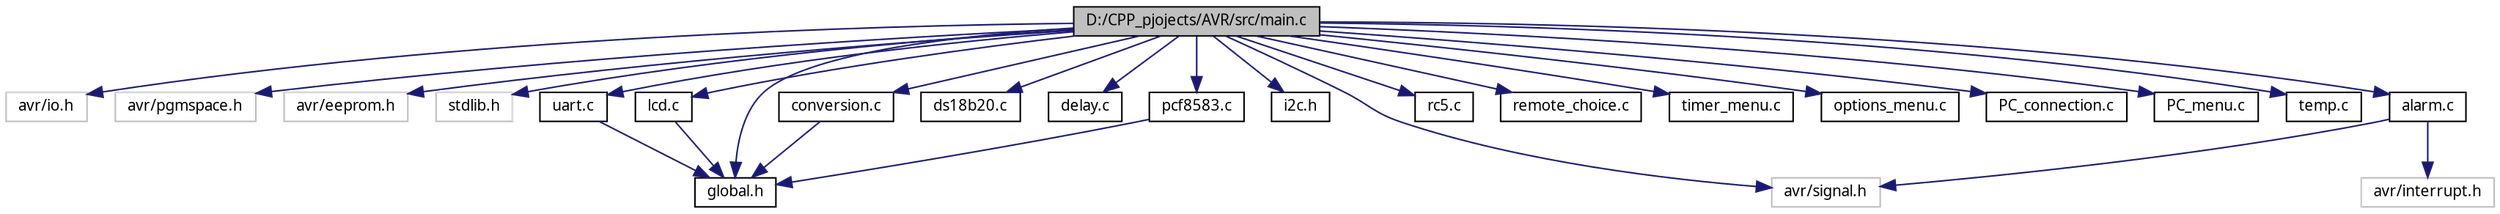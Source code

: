digraph G
{
  bgcolor="transparent";
  edge [fontname="FreeSans.ttf",fontsize=10,labelfontname="FreeSans.ttf",labelfontsize=10];
  node [fontname="FreeSans.ttf",fontsize=10,shape=record];
  Node1 [label="D:/CPP_pjojects/AVR/src/main.c",height=0.2,width=0.4,color="black", fillcolor="grey75", style="filled" fontcolor="black"];
  Node1 -> Node2 [color="midnightblue",fontsize=10,style="solid",fontname="FreeSans.ttf"];
  Node2 [label="avr/io.h",height=0.2,width=0.4,color="grey75"];
  Node1 -> Node3 [color="midnightblue",fontsize=10,style="solid",fontname="FreeSans.ttf"];
  Node3 [label="avr/pgmspace.h",height=0.2,width=0.4,color="grey75"];
  Node1 -> Node4 [color="midnightblue",fontsize=10,style="solid",fontname="FreeSans.ttf"];
  Node4 [label="avr/eeprom.h",height=0.2,width=0.4,color="grey75"];
  Node1 -> Node5 [color="midnightblue",fontsize=10,style="solid",fontname="FreeSans.ttf"];
  Node5 [label="stdlib.h",height=0.2,width=0.4,color="grey75"];
  Node1 -> Node6 [color="midnightblue",fontsize=10,style="solid",fontname="FreeSans.ttf"];
  Node6 [label="avr/signal.h",height=0.2,width=0.4,color="grey75"];
  Node1 -> Node7 [color="midnightblue",fontsize=10,style="solid",fontname="FreeSans.ttf"];
  Node7 [label="global.h",height=0.2,width=0.4,color="black",URL="$global_8h.html"];
  Node1 -> Node8 [color="midnightblue",fontsize=10,style="solid",fontname="FreeSans.ttf"];
  Node8 [label="uart.c",height=0.2,width=0.4,color="black",URL="$uart_8c.html"];
  Node8 -> Node7 [color="midnightblue",fontsize=10,style="solid",fontname="FreeSans.ttf"];
  Node1 -> Node9 [color="midnightblue",fontsize=10,style="solid",fontname="FreeSans.ttf"];
  Node9 [label="lcd.c",height=0.2,width=0.4,color="black",URL="$lcd_8c.html"];
  Node9 -> Node7 [color="midnightblue",fontsize=10,style="solid",fontname="FreeSans.ttf"];
  Node1 -> Node10 [color="midnightblue",fontsize=10,style="solid",fontname="FreeSans.ttf"];
  Node10 [label="ds18b20.c",height=0.2,width=0.4,color="black",URL="$ds18b20_8c.html"];
  Node1 -> Node11 [color="midnightblue",fontsize=10,style="solid",fontname="FreeSans.ttf"];
  Node11 [label="delay.c",height=0.2,width=0.4,color="black",URL="$delay_8c.html"];
  Node1 -> Node12 [color="midnightblue",fontsize=10,style="solid",fontname="FreeSans.ttf"];
  Node12 [label="conversion.c",height=0.2,width=0.4,color="black",URL="$conversion_8c.html"];
  Node12 -> Node7 [color="midnightblue",fontsize=10,style="solid",fontname="FreeSans.ttf"];
  Node1 -> Node13 [color="midnightblue",fontsize=10,style="solid",fontname="FreeSans.ttf"];
  Node13 [label="i2c.h",height=0.2,width=0.4,color="black",URL="$i2c_8h.html"];
  Node1 -> Node14 [color="midnightblue",fontsize=10,style="solid",fontname="FreeSans.ttf"];
  Node14 [label="pcf8583.c",height=0.2,width=0.4,color="black",URL="$pcf8583_8c.html"];
  Node14 -> Node7 [color="midnightblue",fontsize=10,style="solid",fontname="FreeSans.ttf"];
  Node1 -> Node15 [color="midnightblue",fontsize=10,style="solid",fontname="FreeSans.ttf"];
  Node15 [label="rc5.c",height=0.2,width=0.4,color="black",URL="$rc5_8c.html"];
  Node1 -> Node16 [color="midnightblue",fontsize=10,style="solid",fontname="FreeSans.ttf"];
  Node16 [label="remote_choice.c",height=0.2,width=0.4,color="black",URL="$remote__choice_8c.html"];
  Node1 -> Node17 [color="midnightblue",fontsize=10,style="solid",fontname="FreeSans.ttf"];
  Node17 [label="timer_menu.c",height=0.2,width=0.4,color="black",URL="$timer__menu_8c.html"];
  Node1 -> Node18 [color="midnightblue",fontsize=10,style="solid",fontname="FreeSans.ttf"];
  Node18 [label="options_menu.c",height=0.2,width=0.4,color="black",URL="$options__menu_8c.html"];
  Node1 -> Node19 [color="midnightblue",fontsize=10,style="solid",fontname="FreeSans.ttf"];
  Node19 [label="PC_connection.c",height=0.2,width=0.4,color="black",URL="$_p_c__connection_8c.html"];
  Node1 -> Node20 [color="midnightblue",fontsize=10,style="solid",fontname="FreeSans.ttf"];
  Node20 [label="PC_menu.c",height=0.2,width=0.4,color="black",URL="$_p_c__menu_8c.html"];
  Node1 -> Node21 [color="midnightblue",fontsize=10,style="solid",fontname="FreeSans.ttf"];
  Node21 [label="temp.c",height=0.2,width=0.4,color="black",URL="$temp_8c.html"];
  Node1 -> Node22 [color="midnightblue",fontsize=10,style="solid",fontname="FreeSans.ttf"];
  Node22 [label="alarm.c",height=0.2,width=0.4,color="black",URL="$alarm_8c.html"];
  Node22 -> Node23 [color="midnightblue",fontsize=10,style="solid",fontname="FreeSans.ttf"];
  Node23 [label="avr/interrupt.h",height=0.2,width=0.4,color="grey75"];
  Node22 -> Node6 [color="midnightblue",fontsize=10,style="solid",fontname="FreeSans.ttf"];
}
